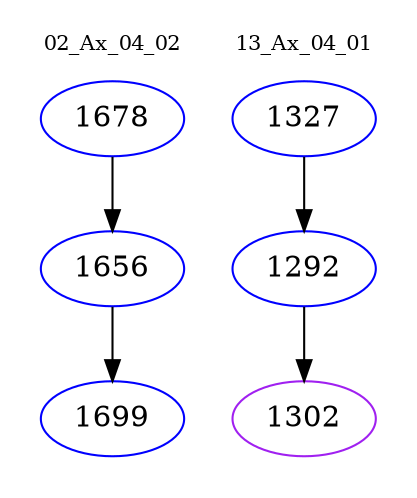 digraph{
subgraph cluster_0 {
color = white
label = "02_Ax_04_02";
fontsize=10;
T0_1678 [label="1678", color="blue"]
T0_1678 -> T0_1656 [color="black"]
T0_1656 [label="1656", color="blue"]
T0_1656 -> T0_1699 [color="black"]
T0_1699 [label="1699", color="blue"]
}
subgraph cluster_1 {
color = white
label = "13_Ax_04_01";
fontsize=10;
T1_1327 [label="1327", color="blue"]
T1_1327 -> T1_1292 [color="black"]
T1_1292 [label="1292", color="blue"]
T1_1292 -> T1_1302 [color="black"]
T1_1302 [label="1302", color="purple"]
}
}
